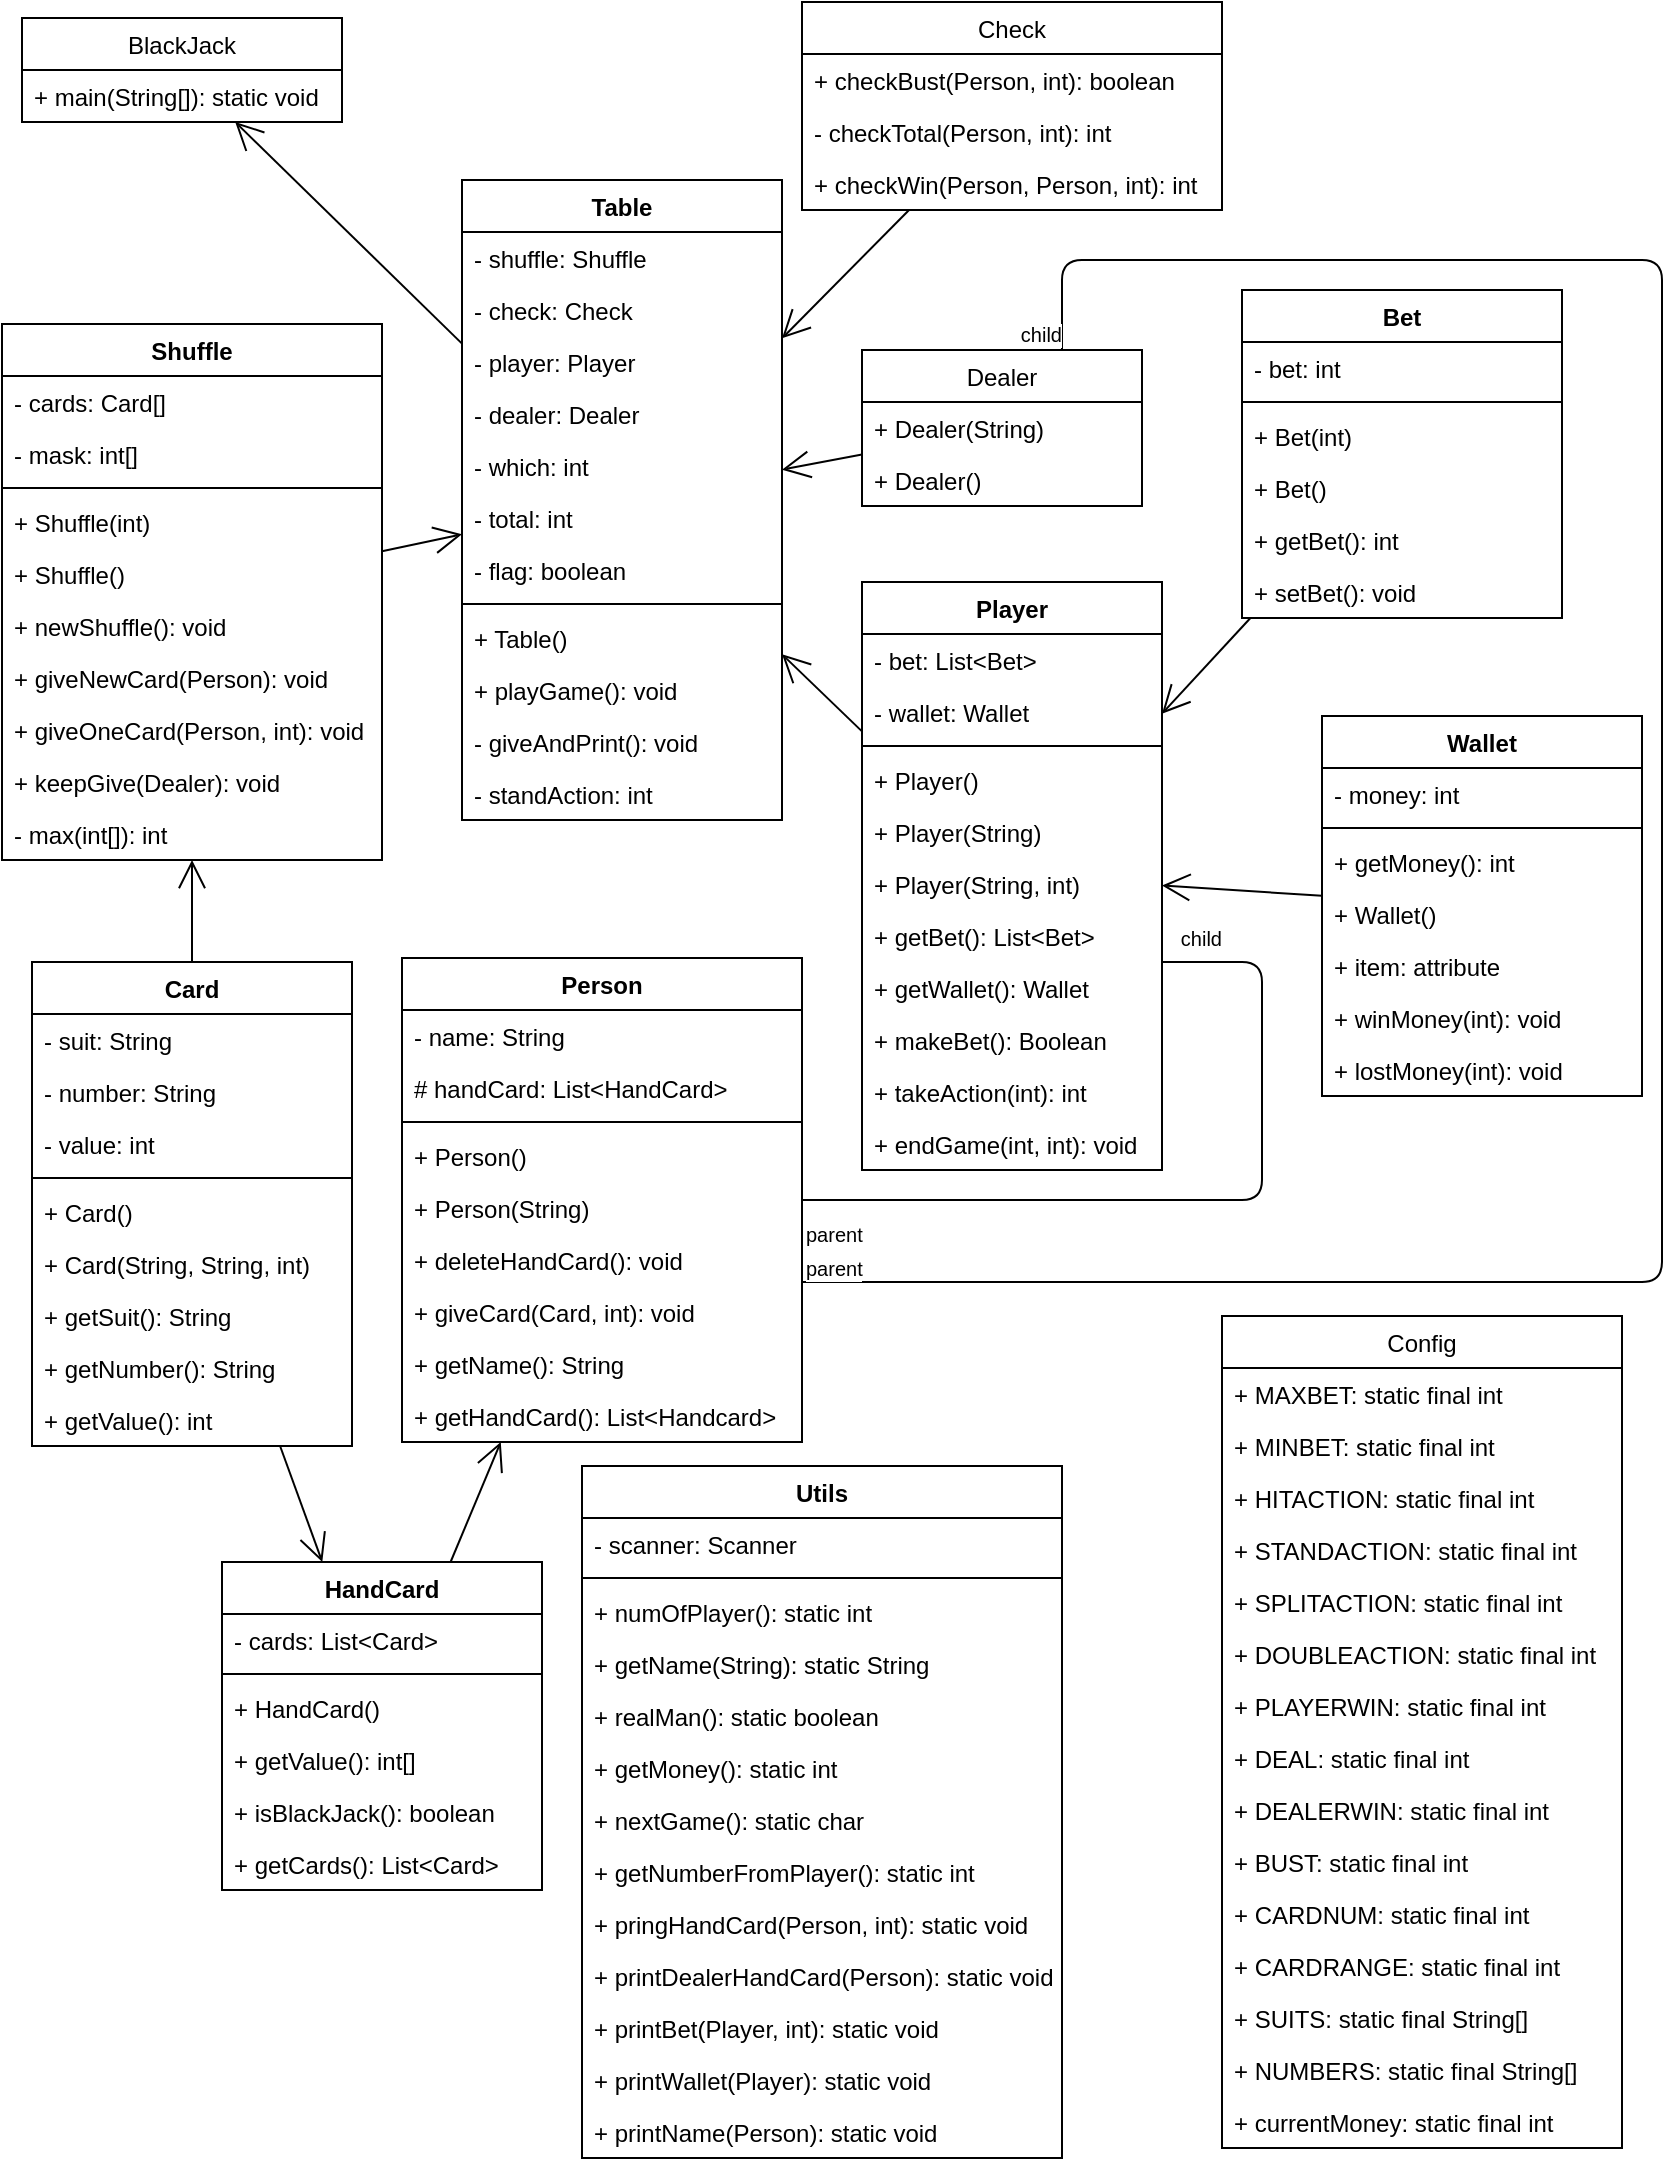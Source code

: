 <mxfile version="11.3.0" type="device" pages="1"><diagram id="FeQBDArSeu1syZr_jMQz" name="Page-1"><mxGraphModel dx="696" dy="905" grid="1" gridSize="10" guides="1" tooltips="1" connect="1" arrows="1" fold="1" page="1" pageScale="1" pageWidth="850" pageHeight="1100" math="0" shadow="0"><root><mxCell id="0"/><mxCell id="1" parent="0"/><mxCell id="wy3aWfXakjkhFSqcGs34-1" value="BlackJack" style="swimlane;fontStyle=0;childLayout=stackLayout;horizontal=1;startSize=26;fillColor=none;horizontalStack=0;resizeParent=1;resizeParentMax=0;resizeLast=0;collapsible=1;marginBottom=0;" vertex="1" parent="1"><mxGeometry x="20" y="18" width="160" height="52" as="geometry"/></mxCell><mxCell id="wy3aWfXakjkhFSqcGs34-4" value="+ main(String[]): static void" style="text;strokeColor=none;fillColor=none;align=left;verticalAlign=top;spacingLeft=4;spacingRight=4;overflow=hidden;rotatable=0;points=[[0,0.5],[1,0.5]];portConstraint=eastwest;" vertex="1" parent="wy3aWfXakjkhFSqcGs34-1"><mxGeometry y="26" width="160" height="26" as="geometry"/></mxCell><mxCell id="wy3aWfXakjkhFSqcGs34-5" value="Table" style="swimlane;fontStyle=1;align=center;verticalAlign=top;childLayout=stackLayout;horizontal=1;startSize=26;horizontalStack=0;resizeParent=1;resizeParentMax=0;resizeLast=0;collapsible=1;marginBottom=0;" vertex="1" parent="1"><mxGeometry x="240" y="99" width="160" height="320" as="geometry"/></mxCell><mxCell id="wy3aWfXakjkhFSqcGs34-6" value="- shuffle: Shuffle" style="text;strokeColor=none;fillColor=none;align=left;verticalAlign=top;spacingLeft=4;spacingRight=4;overflow=hidden;rotatable=0;points=[[0,0.5],[1,0.5]];portConstraint=eastwest;" vertex="1" parent="wy3aWfXakjkhFSqcGs34-5"><mxGeometry y="26" width="160" height="26" as="geometry"/></mxCell><mxCell id="wy3aWfXakjkhFSqcGs34-11" value="- check: Check" style="text;strokeColor=none;fillColor=none;align=left;verticalAlign=top;spacingLeft=4;spacingRight=4;overflow=hidden;rotatable=0;points=[[0,0.5],[1,0.5]];portConstraint=eastwest;" vertex="1" parent="wy3aWfXakjkhFSqcGs34-5"><mxGeometry y="52" width="160" height="26" as="geometry"/></mxCell><mxCell id="wy3aWfXakjkhFSqcGs34-13" value="- player: Player" style="text;strokeColor=none;fillColor=none;align=left;verticalAlign=top;spacingLeft=4;spacingRight=4;overflow=hidden;rotatable=0;points=[[0,0.5],[1,0.5]];portConstraint=eastwest;" vertex="1" parent="wy3aWfXakjkhFSqcGs34-5"><mxGeometry y="78" width="160" height="26" as="geometry"/></mxCell><mxCell id="wy3aWfXakjkhFSqcGs34-15" value="- dealer: Dealer" style="text;strokeColor=none;fillColor=none;align=left;verticalAlign=top;spacingLeft=4;spacingRight=4;overflow=hidden;rotatable=0;points=[[0,0.5],[1,0.5]];portConstraint=eastwest;" vertex="1" parent="wy3aWfXakjkhFSqcGs34-5"><mxGeometry y="104" width="160" height="26" as="geometry"/></mxCell><mxCell id="wy3aWfXakjkhFSqcGs34-14" value="- which: int" style="text;strokeColor=none;fillColor=none;align=left;verticalAlign=top;spacingLeft=4;spacingRight=4;overflow=hidden;rotatable=0;points=[[0,0.5],[1,0.5]];portConstraint=eastwest;" vertex="1" parent="wy3aWfXakjkhFSqcGs34-5"><mxGeometry y="130" width="160" height="26" as="geometry"/></mxCell><mxCell id="wy3aWfXakjkhFSqcGs34-12" value="- total: int" style="text;strokeColor=none;fillColor=none;align=left;verticalAlign=top;spacingLeft=4;spacingRight=4;overflow=hidden;rotatable=0;points=[[0,0.5],[1,0.5]];portConstraint=eastwest;" vertex="1" parent="wy3aWfXakjkhFSqcGs34-5"><mxGeometry y="156" width="160" height="26" as="geometry"/></mxCell><mxCell id="wy3aWfXakjkhFSqcGs34-10" value="- flag: boolean" style="text;strokeColor=none;fillColor=none;align=left;verticalAlign=top;spacingLeft=4;spacingRight=4;overflow=hidden;rotatable=0;points=[[0,0.5],[1,0.5]];portConstraint=eastwest;" vertex="1" parent="wy3aWfXakjkhFSqcGs34-5"><mxGeometry y="182" width="160" height="26" as="geometry"/></mxCell><mxCell id="wy3aWfXakjkhFSqcGs34-7" value="" style="line;strokeWidth=1;fillColor=none;align=left;verticalAlign=middle;spacingTop=-1;spacingLeft=3;spacingRight=3;rotatable=0;labelPosition=right;points=[];portConstraint=eastwest;" vertex="1" parent="wy3aWfXakjkhFSqcGs34-5"><mxGeometry y="208" width="160" height="8" as="geometry"/></mxCell><mxCell id="wy3aWfXakjkhFSqcGs34-8" value="+ Table()" style="text;strokeColor=none;fillColor=none;align=left;verticalAlign=top;spacingLeft=4;spacingRight=4;overflow=hidden;rotatable=0;points=[[0,0.5],[1,0.5]];portConstraint=eastwest;" vertex="1" parent="wy3aWfXakjkhFSqcGs34-5"><mxGeometry y="216" width="160" height="26" as="geometry"/></mxCell><mxCell id="wy3aWfXakjkhFSqcGs34-17" value="+ playGame(): void" style="text;strokeColor=none;fillColor=none;align=left;verticalAlign=top;spacingLeft=4;spacingRight=4;overflow=hidden;rotatable=0;points=[[0,0.5],[1,0.5]];portConstraint=eastwest;" vertex="1" parent="wy3aWfXakjkhFSqcGs34-5"><mxGeometry y="242" width="160" height="26" as="geometry"/></mxCell><mxCell id="wy3aWfXakjkhFSqcGs34-18" value="- giveAndPrint(): void" style="text;strokeColor=none;fillColor=none;align=left;verticalAlign=top;spacingLeft=4;spacingRight=4;overflow=hidden;rotatable=0;points=[[0,0.5],[1,0.5]];portConstraint=eastwest;" vertex="1" parent="wy3aWfXakjkhFSqcGs34-5"><mxGeometry y="268" width="160" height="26" as="geometry"/></mxCell><mxCell id="wy3aWfXakjkhFSqcGs34-16" value="- standAction: int" style="text;strokeColor=none;fillColor=none;align=left;verticalAlign=top;spacingLeft=4;spacingRight=4;overflow=hidden;rotatable=0;points=[[0,0.5],[1,0.5]];portConstraint=eastwest;" vertex="1" parent="wy3aWfXakjkhFSqcGs34-5"><mxGeometry y="294" width="160" height="26" as="geometry"/></mxCell><mxCell id="wy3aWfXakjkhFSqcGs34-24" value="" style="endArrow=open;endFill=1;endSize=12;html=1;" edge="1" parent="1" source="wy3aWfXakjkhFSqcGs34-5" target="wy3aWfXakjkhFSqcGs34-1"><mxGeometry width="160" relative="1" as="geometry"><mxPoint x="80" y="300" as="sourcePoint"/><mxPoint x="240" y="300" as="targetPoint"/></mxGeometry></mxCell><mxCell id="wy3aWfXakjkhFSqcGs34-25" value="" style="endArrow=open;endFill=1;endSize=12;html=1;" edge="1" parent="1" source="wy3aWfXakjkhFSqcGs34-26" target="wy3aWfXakjkhFSqcGs34-5"><mxGeometry width="160" relative="1" as="geometry"><mxPoint x="160" y="212.391" as="sourcePoint"/><mxPoint x="180" y="440" as="targetPoint"/></mxGeometry></mxCell><mxCell id="wy3aWfXakjkhFSqcGs34-26" value="Shuffle" style="swimlane;fontStyle=1;align=center;verticalAlign=top;childLayout=stackLayout;horizontal=1;startSize=26;horizontalStack=0;resizeParent=1;resizeParentMax=0;resizeLast=0;collapsible=1;marginBottom=0;" vertex="1" parent="1"><mxGeometry x="10" y="171" width="190" height="268" as="geometry"/></mxCell><mxCell id="wy3aWfXakjkhFSqcGs34-27" value="- cards: Card[]" style="text;strokeColor=none;fillColor=none;align=left;verticalAlign=top;spacingLeft=4;spacingRight=4;overflow=hidden;rotatable=0;points=[[0,0.5],[1,0.5]];portConstraint=eastwest;" vertex="1" parent="wy3aWfXakjkhFSqcGs34-26"><mxGeometry y="26" width="190" height="26" as="geometry"/></mxCell><mxCell id="wy3aWfXakjkhFSqcGs34-31" value="- mask: int[]" style="text;strokeColor=none;fillColor=none;align=left;verticalAlign=top;spacingLeft=4;spacingRight=4;overflow=hidden;rotatable=0;points=[[0,0.5],[1,0.5]];portConstraint=eastwest;" vertex="1" parent="wy3aWfXakjkhFSqcGs34-26"><mxGeometry y="52" width="190" height="26" as="geometry"/></mxCell><mxCell id="wy3aWfXakjkhFSqcGs34-28" value="" style="line;strokeWidth=1;fillColor=none;align=left;verticalAlign=middle;spacingTop=-1;spacingLeft=3;spacingRight=3;rotatable=0;labelPosition=right;points=[];portConstraint=eastwest;" vertex="1" parent="wy3aWfXakjkhFSqcGs34-26"><mxGeometry y="78" width="190" height="8" as="geometry"/></mxCell><mxCell id="wy3aWfXakjkhFSqcGs34-29" value="+ Shuffle(int)" style="text;strokeColor=none;fillColor=none;align=left;verticalAlign=top;spacingLeft=4;spacingRight=4;overflow=hidden;rotatable=0;points=[[0,0.5],[1,0.5]];portConstraint=eastwest;" vertex="1" parent="wy3aWfXakjkhFSqcGs34-26"><mxGeometry y="86" width="190" height="26" as="geometry"/></mxCell><mxCell id="wy3aWfXakjkhFSqcGs34-32" value="+ Shuffle()" style="text;strokeColor=none;fillColor=none;align=left;verticalAlign=top;spacingLeft=4;spacingRight=4;overflow=hidden;rotatable=0;points=[[0,0.5],[1,0.5]];portConstraint=eastwest;" vertex="1" parent="wy3aWfXakjkhFSqcGs34-26"><mxGeometry y="112" width="190" height="26" as="geometry"/></mxCell><mxCell id="wy3aWfXakjkhFSqcGs34-33" value="+ newShuffle(): void" style="text;strokeColor=none;fillColor=none;align=left;verticalAlign=top;spacingLeft=4;spacingRight=4;overflow=hidden;rotatable=0;points=[[0,0.5],[1,0.5]];portConstraint=eastwest;" vertex="1" parent="wy3aWfXakjkhFSqcGs34-26"><mxGeometry y="138" width="190" height="26" as="geometry"/></mxCell><mxCell id="wy3aWfXakjkhFSqcGs34-34" value="+ giveNewCard(Person): void" style="text;strokeColor=none;fillColor=none;align=left;verticalAlign=top;spacingLeft=4;spacingRight=4;overflow=hidden;rotatable=0;points=[[0,0.5],[1,0.5]];portConstraint=eastwest;" vertex="1" parent="wy3aWfXakjkhFSqcGs34-26"><mxGeometry y="164" width="190" height="26" as="geometry"/></mxCell><mxCell id="wy3aWfXakjkhFSqcGs34-35" value="+ giveOneCard(Person, int): void" style="text;strokeColor=none;fillColor=none;align=left;verticalAlign=top;spacingLeft=4;spacingRight=4;overflow=hidden;rotatable=0;points=[[0,0.5],[1,0.5]];portConstraint=eastwest;" vertex="1" parent="wy3aWfXakjkhFSqcGs34-26"><mxGeometry y="190" width="190" height="26" as="geometry"/></mxCell><mxCell id="wy3aWfXakjkhFSqcGs34-36" value="+ keepGive(Dealer): void" style="text;strokeColor=none;fillColor=none;align=left;verticalAlign=top;spacingLeft=4;spacingRight=4;overflow=hidden;rotatable=0;points=[[0,0.5],[1,0.5]];portConstraint=eastwest;" vertex="1" parent="wy3aWfXakjkhFSqcGs34-26"><mxGeometry y="216" width="190" height="26" as="geometry"/></mxCell><mxCell id="wy3aWfXakjkhFSqcGs34-37" value="- max(int[]): int" style="text;strokeColor=none;fillColor=none;align=left;verticalAlign=top;spacingLeft=4;spacingRight=4;overflow=hidden;rotatable=0;points=[[0,0.5],[1,0.5]];portConstraint=eastwest;" vertex="1" parent="wy3aWfXakjkhFSqcGs34-26"><mxGeometry y="242" width="190" height="26" as="geometry"/></mxCell><mxCell id="wy3aWfXakjkhFSqcGs34-38" value="Card" style="swimlane;fontStyle=1;align=center;verticalAlign=top;childLayout=stackLayout;horizontal=1;startSize=26;horizontalStack=0;resizeParent=1;resizeParentMax=0;resizeLast=0;collapsible=1;marginBottom=0;" vertex="1" parent="1"><mxGeometry x="25" y="490" width="160" height="242" as="geometry"/></mxCell><mxCell id="wy3aWfXakjkhFSqcGs34-39" value="- suit: String" style="text;strokeColor=none;fillColor=none;align=left;verticalAlign=top;spacingLeft=4;spacingRight=4;overflow=hidden;rotatable=0;points=[[0,0.5],[1,0.5]];portConstraint=eastwest;" vertex="1" parent="wy3aWfXakjkhFSqcGs34-38"><mxGeometry y="26" width="160" height="26" as="geometry"/></mxCell><mxCell id="wy3aWfXakjkhFSqcGs34-44" value="- number: String" style="text;strokeColor=none;fillColor=none;align=left;verticalAlign=top;spacingLeft=4;spacingRight=4;overflow=hidden;rotatable=0;points=[[0,0.5],[1,0.5]];portConstraint=eastwest;" vertex="1" parent="wy3aWfXakjkhFSqcGs34-38"><mxGeometry y="52" width="160" height="26" as="geometry"/></mxCell><mxCell id="wy3aWfXakjkhFSqcGs34-43" value="- value: int" style="text;strokeColor=none;fillColor=none;align=left;verticalAlign=top;spacingLeft=4;spacingRight=4;overflow=hidden;rotatable=0;points=[[0,0.5],[1,0.5]];portConstraint=eastwest;" vertex="1" parent="wy3aWfXakjkhFSqcGs34-38"><mxGeometry y="78" width="160" height="26" as="geometry"/></mxCell><mxCell id="wy3aWfXakjkhFSqcGs34-40" value="" style="line;strokeWidth=1;fillColor=none;align=left;verticalAlign=middle;spacingTop=-1;spacingLeft=3;spacingRight=3;rotatable=0;labelPosition=right;points=[];portConstraint=eastwest;" vertex="1" parent="wy3aWfXakjkhFSqcGs34-38"><mxGeometry y="104" width="160" height="8" as="geometry"/></mxCell><mxCell id="wy3aWfXakjkhFSqcGs34-41" value="+ Card()" style="text;strokeColor=none;fillColor=none;align=left;verticalAlign=top;spacingLeft=4;spacingRight=4;overflow=hidden;rotatable=0;points=[[0,0.5],[1,0.5]];portConstraint=eastwest;" vertex="1" parent="wy3aWfXakjkhFSqcGs34-38"><mxGeometry y="112" width="160" height="26" as="geometry"/></mxCell><mxCell id="wy3aWfXakjkhFSqcGs34-47" value="+ Card(String, String, int)" style="text;strokeColor=none;fillColor=none;align=left;verticalAlign=top;spacingLeft=4;spacingRight=4;overflow=hidden;rotatable=0;points=[[0,0.5],[1,0.5]];portConstraint=eastwest;" vertex="1" parent="wy3aWfXakjkhFSqcGs34-38"><mxGeometry y="138" width="160" height="26" as="geometry"/></mxCell><mxCell id="wy3aWfXakjkhFSqcGs34-48" value="+ getSuit(): String" style="text;strokeColor=none;fillColor=none;align=left;verticalAlign=top;spacingLeft=4;spacingRight=4;overflow=hidden;rotatable=0;points=[[0,0.5],[1,0.5]];portConstraint=eastwest;" vertex="1" parent="wy3aWfXakjkhFSqcGs34-38"><mxGeometry y="164" width="160" height="26" as="geometry"/></mxCell><mxCell id="wy3aWfXakjkhFSqcGs34-46" value="+ getNumber(): String" style="text;strokeColor=none;fillColor=none;align=left;verticalAlign=top;spacingLeft=4;spacingRight=4;overflow=hidden;rotatable=0;points=[[0,0.5],[1,0.5]];portConstraint=eastwest;" vertex="1" parent="wy3aWfXakjkhFSqcGs34-38"><mxGeometry y="190" width="160" height="26" as="geometry"/></mxCell><mxCell id="wy3aWfXakjkhFSqcGs34-45" value="+ getValue(): int" style="text;strokeColor=none;fillColor=none;align=left;verticalAlign=top;spacingLeft=4;spacingRight=4;overflow=hidden;rotatable=0;points=[[0,0.5],[1,0.5]];portConstraint=eastwest;" vertex="1" parent="wy3aWfXakjkhFSqcGs34-38"><mxGeometry y="216" width="160" height="26" as="geometry"/></mxCell><mxCell id="wy3aWfXakjkhFSqcGs34-42" value="" style="endArrow=open;endFill=1;endSize=12;html=1;" edge="1" parent="1" source="wy3aWfXakjkhFSqcGs34-38" target="wy3aWfXakjkhFSqcGs34-26"><mxGeometry width="160" relative="1" as="geometry"><mxPoint x="10" y="600" as="sourcePoint"/><mxPoint x="170" y="600" as="targetPoint"/></mxGeometry></mxCell><mxCell id="wy3aWfXakjkhFSqcGs34-53" value="" style="endArrow=open;endFill=1;endSize=12;html=1;" edge="1" parent="1" source="wy3aWfXakjkhFSqcGs34-54" target="wy3aWfXakjkhFSqcGs34-5"><mxGeometry width="160" relative="1" as="geometry"><mxPoint x="530.526" y="99" as="sourcePoint"/><mxPoint x="330" y="760" as="targetPoint"/></mxGeometry></mxCell><mxCell id="wy3aWfXakjkhFSqcGs34-54" value="Check" style="swimlane;fontStyle=0;childLayout=stackLayout;horizontal=1;startSize=26;fillColor=none;horizontalStack=0;resizeParent=1;resizeParentMax=0;resizeLast=0;collapsible=1;marginBottom=0;" vertex="1" parent="1"><mxGeometry x="410" y="10" width="210" height="104" as="geometry"/></mxCell><mxCell id="wy3aWfXakjkhFSqcGs34-55" value="+ checkBust(Person, int): boolean" style="text;strokeColor=none;fillColor=none;align=left;verticalAlign=top;spacingLeft=4;spacingRight=4;overflow=hidden;rotatable=0;points=[[0,0.5],[1,0.5]];portConstraint=eastwest;" vertex="1" parent="wy3aWfXakjkhFSqcGs34-54"><mxGeometry y="26" width="210" height="26" as="geometry"/></mxCell><mxCell id="wy3aWfXakjkhFSqcGs34-56" value="- checkTotal(Person, int): int" style="text;strokeColor=none;fillColor=none;align=left;verticalAlign=top;spacingLeft=4;spacingRight=4;overflow=hidden;rotatable=0;points=[[0,0.5],[1,0.5]];portConstraint=eastwest;" vertex="1" parent="wy3aWfXakjkhFSqcGs34-54"><mxGeometry y="52" width="210" height="26" as="geometry"/></mxCell><mxCell id="wy3aWfXakjkhFSqcGs34-57" value="+ checkWin(Person, Person, int): int" style="text;strokeColor=none;fillColor=none;align=left;verticalAlign=top;spacingLeft=4;spacingRight=4;overflow=hidden;rotatable=0;points=[[0,0.5],[1,0.5]];portConstraint=eastwest;" vertex="1" parent="wy3aWfXakjkhFSqcGs34-54"><mxGeometry y="78" width="210" height="26" as="geometry"/></mxCell><mxCell id="wy3aWfXakjkhFSqcGs34-58" value="Person" style="swimlane;fontStyle=1;align=center;verticalAlign=top;childLayout=stackLayout;horizontal=1;startSize=26;horizontalStack=0;resizeParent=1;resizeParentMax=0;resizeLast=0;collapsible=1;marginBottom=0;" vertex="1" parent="1"><mxGeometry x="210" y="488" width="200" height="242" as="geometry"/></mxCell><mxCell id="wy3aWfXakjkhFSqcGs34-62" value="- name: String" style="text;strokeColor=none;fillColor=none;align=left;verticalAlign=top;spacingLeft=4;spacingRight=4;overflow=hidden;rotatable=0;points=[[0,0.5],[1,0.5]];portConstraint=eastwest;" vertex="1" parent="wy3aWfXakjkhFSqcGs34-58"><mxGeometry y="26" width="200" height="26" as="geometry"/></mxCell><mxCell id="wy3aWfXakjkhFSqcGs34-59" value="# handCard: List&lt;HandCard&gt;" style="text;strokeColor=none;fillColor=none;align=left;verticalAlign=top;spacingLeft=4;spacingRight=4;overflow=hidden;rotatable=0;points=[[0,0.5],[1,0.5]];portConstraint=eastwest;" vertex="1" parent="wy3aWfXakjkhFSqcGs34-58"><mxGeometry y="52" width="200" height="26" as="geometry"/></mxCell><mxCell id="wy3aWfXakjkhFSqcGs34-60" value="" style="line;strokeWidth=1;fillColor=none;align=left;verticalAlign=middle;spacingTop=-1;spacingLeft=3;spacingRight=3;rotatable=0;labelPosition=right;points=[];portConstraint=eastwest;" vertex="1" parent="wy3aWfXakjkhFSqcGs34-58"><mxGeometry y="78" width="200" height="8" as="geometry"/></mxCell><mxCell id="wy3aWfXakjkhFSqcGs34-61" value="+ Person()" style="text;strokeColor=none;fillColor=none;align=left;verticalAlign=top;spacingLeft=4;spacingRight=4;overflow=hidden;rotatable=0;points=[[0,0.5],[1,0.5]];portConstraint=eastwest;" vertex="1" parent="wy3aWfXakjkhFSqcGs34-58"><mxGeometry y="86" width="200" height="26" as="geometry"/></mxCell><mxCell id="wy3aWfXakjkhFSqcGs34-63" value="+ Person(String)" style="text;strokeColor=none;fillColor=none;align=left;verticalAlign=top;spacingLeft=4;spacingRight=4;overflow=hidden;rotatable=0;points=[[0,0.5],[1,0.5]];portConstraint=eastwest;" vertex="1" parent="wy3aWfXakjkhFSqcGs34-58"><mxGeometry y="112" width="200" height="26" as="geometry"/></mxCell><mxCell id="wy3aWfXakjkhFSqcGs34-64" value="+ deleteHandCard(): void" style="text;strokeColor=none;fillColor=none;align=left;verticalAlign=top;spacingLeft=4;spacingRight=4;overflow=hidden;rotatable=0;points=[[0,0.5],[1,0.5]];portConstraint=eastwest;" vertex="1" parent="wy3aWfXakjkhFSqcGs34-58"><mxGeometry y="138" width="200" height="26" as="geometry"/></mxCell><mxCell id="wy3aWfXakjkhFSqcGs34-65" value="+ giveCard(Card, int): void" style="text;strokeColor=none;fillColor=none;align=left;verticalAlign=top;spacingLeft=4;spacingRight=4;overflow=hidden;rotatable=0;points=[[0,0.5],[1,0.5]];portConstraint=eastwest;" vertex="1" parent="wy3aWfXakjkhFSqcGs34-58"><mxGeometry y="164" width="200" height="26" as="geometry"/></mxCell><mxCell id="wy3aWfXakjkhFSqcGs34-66" value="+ getName(): String" style="text;strokeColor=none;fillColor=none;align=left;verticalAlign=top;spacingLeft=4;spacingRight=4;overflow=hidden;rotatable=0;points=[[0,0.5],[1,0.5]];portConstraint=eastwest;" vertex="1" parent="wy3aWfXakjkhFSqcGs34-58"><mxGeometry y="190" width="200" height="26" as="geometry"/></mxCell><mxCell id="wy3aWfXakjkhFSqcGs34-67" value="+ getHandCard(): List&lt;Handcard&gt;" style="text;strokeColor=none;fillColor=none;align=left;verticalAlign=top;spacingLeft=4;spacingRight=4;overflow=hidden;rotatable=0;points=[[0,0.5],[1,0.5]];portConstraint=eastwest;" vertex="1" parent="wy3aWfXakjkhFSqcGs34-58"><mxGeometry y="216" width="200" height="26" as="geometry"/></mxCell><mxCell id="wy3aWfXakjkhFSqcGs34-72" value="" style="endArrow=none;html=1;edgeStyle=orthogonalEdgeStyle;" edge="1" parent="1" source="wy3aWfXakjkhFSqcGs34-58" target="wy3aWfXakjkhFSqcGs34-75"><mxGeometry relative="1" as="geometry"><mxPoint x="250" y="760" as="sourcePoint"/><mxPoint x="540" y="288" as="targetPoint"/><Array as="points"><mxPoint x="840" y="650"/><mxPoint x="840" y="139"/><mxPoint x="540" y="139"/></Array></mxGeometry></mxCell><mxCell id="wy3aWfXakjkhFSqcGs34-73" value="parent" style="resizable=0;html=1;align=left;verticalAlign=bottom;labelBackgroundColor=#ffffff;fontSize=10;" connectable="0" vertex="1" parent="wy3aWfXakjkhFSqcGs34-72"><mxGeometry x="-1" relative="1" as="geometry"><mxPoint y="1" as="offset"/></mxGeometry></mxCell><mxCell id="wy3aWfXakjkhFSqcGs34-74" value="child" style="resizable=0;html=1;align=right;verticalAlign=bottom;labelBackgroundColor=#ffffff;fontSize=10;" connectable="0" vertex="1" parent="wy3aWfXakjkhFSqcGs34-72"><mxGeometry x="1" relative="1" as="geometry"/></mxCell><mxCell id="wy3aWfXakjkhFSqcGs34-75" value="Dealer" style="swimlane;fontStyle=0;childLayout=stackLayout;horizontal=1;startSize=26;fillColor=none;horizontalStack=0;resizeParent=1;resizeParentMax=0;resizeLast=0;collapsible=1;marginBottom=0;" vertex="1" parent="1"><mxGeometry x="440" y="184" width="140" height="78" as="geometry"/></mxCell><mxCell id="wy3aWfXakjkhFSqcGs34-76" value="+ Dealer(String)" style="text;strokeColor=none;fillColor=none;align=left;verticalAlign=top;spacingLeft=4;spacingRight=4;overflow=hidden;rotatable=0;points=[[0,0.5],[1,0.5]];portConstraint=eastwest;" vertex="1" parent="wy3aWfXakjkhFSqcGs34-75"><mxGeometry y="26" width="140" height="26" as="geometry"/></mxCell><mxCell id="wy3aWfXakjkhFSqcGs34-77" value="+ Dealer()" style="text;strokeColor=none;fillColor=none;align=left;verticalAlign=top;spacingLeft=4;spacingRight=4;overflow=hidden;rotatable=0;points=[[0,0.5],[1,0.5]];portConstraint=eastwest;" vertex="1" parent="wy3aWfXakjkhFSqcGs34-75"><mxGeometry y="52" width="140" height="26" as="geometry"/></mxCell><mxCell id="wy3aWfXakjkhFSqcGs34-79" value="" style="endArrow=open;endFill=1;endSize=12;html=1;" edge="1" parent="1" source="wy3aWfXakjkhFSqcGs34-75" target="wy3aWfXakjkhFSqcGs34-5"><mxGeometry width="160" relative="1" as="geometry"><mxPoint x="250" y="760" as="sourcePoint"/><mxPoint x="410" y="760" as="targetPoint"/></mxGeometry></mxCell><mxCell id="wy3aWfXakjkhFSqcGs34-80" value="Player" style="swimlane;fontStyle=1;align=center;verticalAlign=top;childLayout=stackLayout;horizontal=1;startSize=26;horizontalStack=0;resizeParent=1;resizeParentMax=0;resizeLast=0;collapsible=1;marginBottom=0;" vertex="1" parent="1"><mxGeometry x="440" y="300" width="150" height="294" as="geometry"/></mxCell><mxCell id="wy3aWfXakjkhFSqcGs34-81" value="- bet: List&lt;Bet&gt;" style="text;strokeColor=none;fillColor=none;align=left;verticalAlign=top;spacingLeft=4;spacingRight=4;overflow=hidden;rotatable=0;points=[[0,0.5],[1,0.5]];portConstraint=eastwest;" vertex="1" parent="wy3aWfXakjkhFSqcGs34-80"><mxGeometry y="26" width="150" height="26" as="geometry"/></mxCell><mxCell id="wy3aWfXakjkhFSqcGs34-87" value="- wallet: Wallet" style="text;strokeColor=none;fillColor=none;align=left;verticalAlign=top;spacingLeft=4;spacingRight=4;overflow=hidden;rotatable=0;points=[[0,0.5],[1,0.5]];portConstraint=eastwest;" vertex="1" parent="wy3aWfXakjkhFSqcGs34-80"><mxGeometry y="52" width="150" height="26" as="geometry"/></mxCell><mxCell id="wy3aWfXakjkhFSqcGs34-82" value="" style="line;strokeWidth=1;fillColor=none;align=left;verticalAlign=middle;spacingTop=-1;spacingLeft=3;spacingRight=3;rotatable=0;labelPosition=right;points=[];portConstraint=eastwest;" vertex="1" parent="wy3aWfXakjkhFSqcGs34-80"><mxGeometry y="78" width="150" height="8" as="geometry"/></mxCell><mxCell id="wy3aWfXakjkhFSqcGs34-83" value="+ Player()" style="text;strokeColor=none;fillColor=none;align=left;verticalAlign=top;spacingLeft=4;spacingRight=4;overflow=hidden;rotatable=0;points=[[0,0.5],[1,0.5]];portConstraint=eastwest;" vertex="1" parent="wy3aWfXakjkhFSqcGs34-80"><mxGeometry y="86" width="150" height="26" as="geometry"/></mxCell><mxCell id="wy3aWfXakjkhFSqcGs34-89" value="+ Player(String)" style="text;strokeColor=none;fillColor=none;align=left;verticalAlign=top;spacingLeft=4;spacingRight=4;overflow=hidden;rotatable=0;points=[[0,0.5],[1,0.5]];portConstraint=eastwest;" vertex="1" parent="wy3aWfXakjkhFSqcGs34-80"><mxGeometry y="112" width="150" height="26" as="geometry"/></mxCell><mxCell id="wy3aWfXakjkhFSqcGs34-88" value="+ Player(String, int)" style="text;strokeColor=none;fillColor=none;align=left;verticalAlign=top;spacingLeft=4;spacingRight=4;overflow=hidden;rotatable=0;points=[[0,0.5],[1,0.5]];portConstraint=eastwest;" vertex="1" parent="wy3aWfXakjkhFSqcGs34-80"><mxGeometry y="138" width="150" height="26" as="geometry"/></mxCell><mxCell id="wy3aWfXakjkhFSqcGs34-90" value="+ getBet(): List&lt;Bet&gt;" style="text;strokeColor=none;fillColor=none;align=left;verticalAlign=top;spacingLeft=4;spacingRight=4;overflow=hidden;rotatable=0;points=[[0,0.5],[1,0.5]];portConstraint=eastwest;" vertex="1" parent="wy3aWfXakjkhFSqcGs34-80"><mxGeometry y="164" width="150" height="26" as="geometry"/></mxCell><mxCell id="wy3aWfXakjkhFSqcGs34-91" value="+ getWallet(): Wallet" style="text;strokeColor=none;fillColor=none;align=left;verticalAlign=top;spacingLeft=4;spacingRight=4;overflow=hidden;rotatable=0;points=[[0,0.5],[1,0.5]];portConstraint=eastwest;" vertex="1" parent="wy3aWfXakjkhFSqcGs34-80"><mxGeometry y="190" width="150" height="26" as="geometry"/></mxCell><mxCell id="wy3aWfXakjkhFSqcGs34-93" value="+ makeBet(): Boolean" style="text;strokeColor=none;fillColor=none;align=left;verticalAlign=top;spacingLeft=4;spacingRight=4;overflow=hidden;rotatable=0;points=[[0,0.5],[1,0.5]];portConstraint=eastwest;" vertex="1" parent="wy3aWfXakjkhFSqcGs34-80"><mxGeometry y="216" width="150" height="26" as="geometry"/></mxCell><mxCell id="wy3aWfXakjkhFSqcGs34-92" value="+ takeAction(int): int" style="text;strokeColor=none;fillColor=none;align=left;verticalAlign=top;spacingLeft=4;spacingRight=4;overflow=hidden;rotatable=0;points=[[0,0.5],[1,0.5]];portConstraint=eastwest;" vertex="1" parent="wy3aWfXakjkhFSqcGs34-80"><mxGeometry y="242" width="150" height="26" as="geometry"/></mxCell><mxCell id="wy3aWfXakjkhFSqcGs34-94" value="+ endGame(int, int): void" style="text;strokeColor=none;fillColor=none;align=left;verticalAlign=top;spacingLeft=4;spacingRight=4;overflow=hidden;rotatable=0;points=[[0,0.5],[1,0.5]];portConstraint=eastwest;" vertex="1" parent="wy3aWfXakjkhFSqcGs34-80"><mxGeometry y="268" width="150" height="26" as="geometry"/></mxCell><mxCell id="wy3aWfXakjkhFSqcGs34-84" value="" style="endArrow=none;html=1;edgeStyle=orthogonalEdgeStyle;" edge="1" parent="1" source="wy3aWfXakjkhFSqcGs34-58" target="wy3aWfXakjkhFSqcGs34-80"><mxGeometry relative="1" as="geometry"><mxPoint x="250" y="760" as="sourcePoint"/><mxPoint x="410" y="760" as="targetPoint"/><Array as="points"><mxPoint x="640" y="609"/><mxPoint x="640" y="490"/></Array></mxGeometry></mxCell><mxCell id="wy3aWfXakjkhFSqcGs34-85" value="parent" style="resizable=0;html=1;align=left;verticalAlign=bottom;labelBackgroundColor=#ffffff;fontSize=10;" connectable="0" vertex="1" parent="wy3aWfXakjkhFSqcGs34-84"><mxGeometry x="-1" relative="1" as="geometry"><mxPoint y="25" as="offset"/></mxGeometry></mxCell><mxCell id="wy3aWfXakjkhFSqcGs34-86" value="child" style="resizable=0;html=1;align=right;verticalAlign=bottom;labelBackgroundColor=#ffffff;fontSize=10;" connectable="0" vertex="1" parent="wy3aWfXakjkhFSqcGs34-84"><mxGeometry x="1" relative="1" as="geometry"><mxPoint x="30" y="-4" as="offset"/></mxGeometry></mxCell><mxCell id="wy3aWfXakjkhFSqcGs34-95" value="" style="endArrow=open;endFill=1;endSize=12;html=1;" edge="1" parent="1" source="wy3aWfXakjkhFSqcGs34-80" target="wy3aWfXakjkhFSqcGs34-5"><mxGeometry width="160" relative="1" as="geometry"><mxPoint x="250" y="760" as="sourcePoint"/><mxPoint x="410" y="760" as="targetPoint"/></mxGeometry></mxCell><mxCell id="wy3aWfXakjkhFSqcGs34-96" value="HandCard" style="swimlane;fontStyle=1;align=center;verticalAlign=top;childLayout=stackLayout;horizontal=1;startSize=26;horizontalStack=0;resizeParent=1;resizeParentMax=0;resizeLast=0;collapsible=1;marginBottom=0;" vertex="1" parent="1"><mxGeometry x="120" y="790" width="160" height="164" as="geometry"/></mxCell><mxCell id="wy3aWfXakjkhFSqcGs34-97" value="- cards: List&lt;Card&gt;" style="text;strokeColor=none;fillColor=none;align=left;verticalAlign=top;spacingLeft=4;spacingRight=4;overflow=hidden;rotatable=0;points=[[0,0.5],[1,0.5]];portConstraint=eastwest;" vertex="1" parent="wy3aWfXakjkhFSqcGs34-96"><mxGeometry y="26" width="160" height="26" as="geometry"/></mxCell><mxCell id="wy3aWfXakjkhFSqcGs34-98" value="" style="line;strokeWidth=1;fillColor=none;align=left;verticalAlign=middle;spacingTop=-1;spacingLeft=3;spacingRight=3;rotatable=0;labelPosition=right;points=[];portConstraint=eastwest;" vertex="1" parent="wy3aWfXakjkhFSqcGs34-96"><mxGeometry y="52" width="160" height="8" as="geometry"/></mxCell><mxCell id="wy3aWfXakjkhFSqcGs34-99" value="+ HandCard()" style="text;strokeColor=none;fillColor=none;align=left;verticalAlign=top;spacingLeft=4;spacingRight=4;overflow=hidden;rotatable=0;points=[[0,0.5],[1,0.5]];portConstraint=eastwest;" vertex="1" parent="wy3aWfXakjkhFSqcGs34-96"><mxGeometry y="60" width="160" height="26" as="geometry"/></mxCell><mxCell id="wy3aWfXakjkhFSqcGs34-100" value="+ getValue(): int[]" style="text;strokeColor=none;fillColor=none;align=left;verticalAlign=top;spacingLeft=4;spacingRight=4;overflow=hidden;rotatable=0;points=[[0,0.5],[1,0.5]];portConstraint=eastwest;" vertex="1" parent="wy3aWfXakjkhFSqcGs34-96"><mxGeometry y="86" width="160" height="26" as="geometry"/></mxCell><mxCell id="wy3aWfXakjkhFSqcGs34-101" value="+ isBlackJack(): boolean" style="text;strokeColor=none;fillColor=none;align=left;verticalAlign=top;spacingLeft=4;spacingRight=4;overflow=hidden;rotatable=0;points=[[0,0.5],[1,0.5]];portConstraint=eastwest;" vertex="1" parent="wy3aWfXakjkhFSqcGs34-96"><mxGeometry y="112" width="160" height="26" as="geometry"/></mxCell><mxCell id="wy3aWfXakjkhFSqcGs34-102" value="+ getCards(): List&lt;Card&gt;" style="text;strokeColor=none;fillColor=none;align=left;verticalAlign=top;spacingLeft=4;spacingRight=4;overflow=hidden;rotatable=0;points=[[0,0.5],[1,0.5]];portConstraint=eastwest;" vertex="1" parent="wy3aWfXakjkhFSqcGs34-96"><mxGeometry y="138" width="160" height="26" as="geometry"/></mxCell><mxCell id="wy3aWfXakjkhFSqcGs34-103" value="" style="endArrow=open;endFill=1;endSize=12;html=1;" edge="1" parent="1" source="wy3aWfXakjkhFSqcGs34-38" target="wy3aWfXakjkhFSqcGs34-96"><mxGeometry width="160" relative="1" as="geometry"><mxPoint x="10" y="980" as="sourcePoint"/><mxPoint x="170" y="980" as="targetPoint"/></mxGeometry></mxCell><mxCell id="wy3aWfXakjkhFSqcGs34-104" value="" style="endArrow=open;endFill=1;endSize=12;html=1;" edge="1" parent="1" source="wy3aWfXakjkhFSqcGs34-96" target="wy3aWfXakjkhFSqcGs34-58"><mxGeometry width="160" relative="1" as="geometry"><mxPoint x="10" y="980" as="sourcePoint"/><mxPoint x="170" y="980" as="targetPoint"/></mxGeometry></mxCell><mxCell id="wy3aWfXakjkhFSqcGs34-105" value="Bet" style="swimlane;fontStyle=1;align=center;verticalAlign=top;childLayout=stackLayout;horizontal=1;startSize=26;horizontalStack=0;resizeParent=1;resizeParentMax=0;resizeLast=0;collapsible=1;marginBottom=0;" vertex="1" parent="1"><mxGeometry x="630" y="154" width="160" height="164" as="geometry"/></mxCell><mxCell id="wy3aWfXakjkhFSqcGs34-106" value="- bet: int" style="text;strokeColor=none;fillColor=none;align=left;verticalAlign=top;spacingLeft=4;spacingRight=4;overflow=hidden;rotatable=0;points=[[0,0.5],[1,0.5]];portConstraint=eastwest;" vertex="1" parent="wy3aWfXakjkhFSqcGs34-105"><mxGeometry y="26" width="160" height="26" as="geometry"/></mxCell><mxCell id="wy3aWfXakjkhFSqcGs34-107" value="" style="line;strokeWidth=1;fillColor=none;align=left;verticalAlign=middle;spacingTop=-1;spacingLeft=3;spacingRight=3;rotatable=0;labelPosition=right;points=[];portConstraint=eastwest;" vertex="1" parent="wy3aWfXakjkhFSqcGs34-105"><mxGeometry y="52" width="160" height="8" as="geometry"/></mxCell><mxCell id="wy3aWfXakjkhFSqcGs34-109" value="+ Bet(int)" style="text;strokeColor=none;fillColor=none;align=left;verticalAlign=top;spacingLeft=4;spacingRight=4;overflow=hidden;rotatable=0;points=[[0,0.5],[1,0.5]];portConstraint=eastwest;" vertex="1" parent="wy3aWfXakjkhFSqcGs34-105"><mxGeometry y="60" width="160" height="26" as="geometry"/></mxCell><mxCell id="wy3aWfXakjkhFSqcGs34-108" value="+ Bet()" style="text;strokeColor=none;fillColor=none;align=left;verticalAlign=top;spacingLeft=4;spacingRight=4;overflow=hidden;rotatable=0;points=[[0,0.5],[1,0.5]];portConstraint=eastwest;" vertex="1" parent="wy3aWfXakjkhFSqcGs34-105"><mxGeometry y="86" width="160" height="26" as="geometry"/></mxCell><mxCell id="wy3aWfXakjkhFSqcGs34-110" value="+ getBet(): int" style="text;strokeColor=none;fillColor=none;align=left;verticalAlign=top;spacingLeft=4;spacingRight=4;overflow=hidden;rotatable=0;points=[[0,0.5],[1,0.5]];portConstraint=eastwest;" vertex="1" parent="wy3aWfXakjkhFSqcGs34-105"><mxGeometry y="112" width="160" height="26" as="geometry"/></mxCell><mxCell id="wy3aWfXakjkhFSqcGs34-111" value="+ setBet(): void" style="text;strokeColor=none;fillColor=none;align=left;verticalAlign=top;spacingLeft=4;spacingRight=4;overflow=hidden;rotatable=0;points=[[0,0.5],[1,0.5]];portConstraint=eastwest;" vertex="1" parent="wy3aWfXakjkhFSqcGs34-105"><mxGeometry y="138" width="160" height="26" as="geometry"/></mxCell><mxCell id="wy3aWfXakjkhFSqcGs34-112" value="" style="endArrow=open;endFill=1;endSize=12;html=1;" edge="1" parent="1" source="wy3aWfXakjkhFSqcGs34-105" target="wy3aWfXakjkhFSqcGs34-80"><mxGeometry width="160" relative="1" as="geometry"><mxPoint x="420" y="980" as="sourcePoint"/><mxPoint x="580" y="980" as="targetPoint"/></mxGeometry></mxCell><mxCell id="wy3aWfXakjkhFSqcGs34-113" value="Wallet" style="swimlane;fontStyle=1;align=center;verticalAlign=top;childLayout=stackLayout;horizontal=1;startSize=26;horizontalStack=0;resizeParent=1;resizeParentMax=0;resizeLast=0;collapsible=1;marginBottom=0;" vertex="1" parent="1"><mxGeometry x="670" y="367" width="160" height="190" as="geometry"/></mxCell><mxCell id="wy3aWfXakjkhFSqcGs34-114" value="- money: int" style="text;strokeColor=none;fillColor=none;align=left;verticalAlign=top;spacingLeft=4;spacingRight=4;overflow=hidden;rotatable=0;points=[[0,0.5],[1,0.5]];portConstraint=eastwest;" vertex="1" parent="wy3aWfXakjkhFSqcGs34-113"><mxGeometry y="26" width="160" height="26" as="geometry"/></mxCell><mxCell id="wy3aWfXakjkhFSqcGs34-115" value="" style="line;strokeWidth=1;fillColor=none;align=left;verticalAlign=middle;spacingTop=-1;spacingLeft=3;spacingRight=3;rotatable=0;labelPosition=right;points=[];portConstraint=eastwest;" vertex="1" parent="wy3aWfXakjkhFSqcGs34-113"><mxGeometry y="52" width="160" height="8" as="geometry"/></mxCell><mxCell id="wy3aWfXakjkhFSqcGs34-117" value="+ getMoney(): int" style="text;strokeColor=none;fillColor=none;align=left;verticalAlign=top;spacingLeft=4;spacingRight=4;overflow=hidden;rotatable=0;points=[[0,0.5],[1,0.5]];portConstraint=eastwest;" vertex="1" parent="wy3aWfXakjkhFSqcGs34-113"><mxGeometry y="60" width="160" height="26" as="geometry"/></mxCell><mxCell id="wy3aWfXakjkhFSqcGs34-116" value="+ Wallet()" style="text;strokeColor=none;fillColor=none;align=left;verticalAlign=top;spacingLeft=4;spacingRight=4;overflow=hidden;rotatable=0;points=[[0,0.5],[1,0.5]];portConstraint=eastwest;" vertex="1" parent="wy3aWfXakjkhFSqcGs34-113"><mxGeometry y="86" width="160" height="26" as="geometry"/></mxCell><mxCell id="wy3aWfXakjkhFSqcGs34-119" value="+ item: attribute" style="text;strokeColor=none;fillColor=none;align=left;verticalAlign=top;spacingLeft=4;spacingRight=4;overflow=hidden;rotatable=0;points=[[0,0.5],[1,0.5]];portConstraint=eastwest;" vertex="1" parent="wy3aWfXakjkhFSqcGs34-113"><mxGeometry y="112" width="160" height="26" as="geometry"/></mxCell><mxCell id="wy3aWfXakjkhFSqcGs34-118" value="+ winMoney(int): void" style="text;strokeColor=none;fillColor=none;align=left;verticalAlign=top;spacingLeft=4;spacingRight=4;overflow=hidden;rotatable=0;points=[[0,0.5],[1,0.5]];portConstraint=eastwest;" vertex="1" parent="wy3aWfXakjkhFSqcGs34-113"><mxGeometry y="138" width="160" height="26" as="geometry"/></mxCell><mxCell id="wy3aWfXakjkhFSqcGs34-120" value="+ lostMoney(int): void" style="text;strokeColor=none;fillColor=none;align=left;verticalAlign=top;spacingLeft=4;spacingRight=4;overflow=hidden;rotatable=0;points=[[0,0.5],[1,0.5]];portConstraint=eastwest;" vertex="1" parent="wy3aWfXakjkhFSqcGs34-113"><mxGeometry y="164" width="160" height="26" as="geometry"/></mxCell><mxCell id="wy3aWfXakjkhFSqcGs34-121" value="" style="endArrow=open;endFill=1;endSize=12;html=1;" edge="1" parent="1" source="wy3aWfXakjkhFSqcGs34-113" target="wy3aWfXakjkhFSqcGs34-80"><mxGeometry width="160" relative="1" as="geometry"><mxPoint x="420" y="980" as="sourcePoint"/><mxPoint x="580" y="980" as="targetPoint"/></mxGeometry></mxCell><mxCell id="wy3aWfXakjkhFSqcGs34-122" value="Config" style="swimlane;fontStyle=0;childLayout=stackLayout;horizontal=1;startSize=26;fillColor=none;horizontalStack=0;resizeParent=1;resizeParentMax=0;resizeLast=0;collapsible=1;marginBottom=0;" vertex="1" parent="1"><mxGeometry x="620" y="667" width="200" height="416" as="geometry"/></mxCell><mxCell id="wy3aWfXakjkhFSqcGs34-123" value="+ MAXBET: static final int" style="text;strokeColor=none;fillColor=none;align=left;verticalAlign=top;spacingLeft=4;spacingRight=4;overflow=hidden;rotatable=0;points=[[0,0.5],[1,0.5]];portConstraint=eastwest;" vertex="1" parent="wy3aWfXakjkhFSqcGs34-122"><mxGeometry y="26" width="200" height="26" as="geometry"/></mxCell><mxCell id="wy3aWfXakjkhFSqcGs34-124" value="+ MINBET: static final int" style="text;strokeColor=none;fillColor=none;align=left;verticalAlign=top;spacingLeft=4;spacingRight=4;overflow=hidden;rotatable=0;points=[[0,0.5],[1,0.5]];portConstraint=eastwest;" vertex="1" parent="wy3aWfXakjkhFSqcGs34-122"><mxGeometry y="52" width="200" height="26" as="geometry"/></mxCell><mxCell id="wy3aWfXakjkhFSqcGs34-131" value="+ HITACTION: static final int" style="text;strokeColor=none;fillColor=none;align=left;verticalAlign=top;spacingLeft=4;spacingRight=4;overflow=hidden;rotatable=0;points=[[0,0.5],[1,0.5]];portConstraint=eastwest;" vertex="1" parent="wy3aWfXakjkhFSqcGs34-122"><mxGeometry y="78" width="200" height="26" as="geometry"/></mxCell><mxCell id="wy3aWfXakjkhFSqcGs34-135" value="+ STANDACTION: static final int" style="text;strokeColor=none;fillColor=none;align=left;verticalAlign=top;spacingLeft=4;spacingRight=4;overflow=hidden;rotatable=0;points=[[0,0.5],[1,0.5]];portConstraint=eastwest;" vertex="1" parent="wy3aWfXakjkhFSqcGs34-122"><mxGeometry y="104" width="200" height="26" as="geometry"/></mxCell><mxCell id="wy3aWfXakjkhFSqcGs34-136" value="+ SPLITACTION: static final int" style="text;strokeColor=none;fillColor=none;align=left;verticalAlign=top;spacingLeft=4;spacingRight=4;overflow=hidden;rotatable=0;points=[[0,0.5],[1,0.5]];portConstraint=eastwest;" vertex="1" parent="wy3aWfXakjkhFSqcGs34-122"><mxGeometry y="130" width="200" height="26" as="geometry"/></mxCell><mxCell id="wy3aWfXakjkhFSqcGs34-137" value="+ DOUBLEACTION: static final int" style="text;strokeColor=none;fillColor=none;align=left;verticalAlign=top;spacingLeft=4;spacingRight=4;overflow=hidden;rotatable=0;points=[[0,0.5],[1,0.5]];portConstraint=eastwest;" vertex="1" parent="wy3aWfXakjkhFSqcGs34-122"><mxGeometry y="156" width="200" height="26" as="geometry"/></mxCell><mxCell id="wy3aWfXakjkhFSqcGs34-133" value="+ PLAYERWIN: static final int" style="text;strokeColor=none;fillColor=none;align=left;verticalAlign=top;spacingLeft=4;spacingRight=4;overflow=hidden;rotatable=0;points=[[0,0.5],[1,0.5]];portConstraint=eastwest;" vertex="1" parent="wy3aWfXakjkhFSqcGs34-122"><mxGeometry y="182" width="200" height="26" as="geometry"/></mxCell><mxCell id="wy3aWfXakjkhFSqcGs34-134" value="+ DEAL: static final int" style="text;strokeColor=none;fillColor=none;align=left;verticalAlign=top;spacingLeft=4;spacingRight=4;overflow=hidden;rotatable=0;points=[[0,0.5],[1,0.5]];portConstraint=eastwest;" vertex="1" parent="wy3aWfXakjkhFSqcGs34-122"><mxGeometry y="208" width="200" height="26" as="geometry"/></mxCell><mxCell id="wy3aWfXakjkhFSqcGs34-132" value="+ DEALERWIN: static final int" style="text;strokeColor=none;fillColor=none;align=left;verticalAlign=top;spacingLeft=4;spacingRight=4;overflow=hidden;rotatable=0;points=[[0,0.5],[1,0.5]];portConstraint=eastwest;" vertex="1" parent="wy3aWfXakjkhFSqcGs34-122"><mxGeometry y="234" width="200" height="26" as="geometry"/></mxCell><mxCell id="wy3aWfXakjkhFSqcGs34-130" value="+ BUST: static final int" style="text;strokeColor=none;fillColor=none;align=left;verticalAlign=top;spacingLeft=4;spacingRight=4;overflow=hidden;rotatable=0;points=[[0,0.5],[1,0.5]];portConstraint=eastwest;" vertex="1" parent="wy3aWfXakjkhFSqcGs34-122"><mxGeometry y="260" width="200" height="26" as="geometry"/></mxCell><mxCell id="wy3aWfXakjkhFSqcGs34-127" value="+ CARDNUM: static final int" style="text;strokeColor=none;fillColor=none;align=left;verticalAlign=top;spacingLeft=4;spacingRight=4;overflow=hidden;rotatable=0;points=[[0,0.5],[1,0.5]];portConstraint=eastwest;" vertex="1" parent="wy3aWfXakjkhFSqcGs34-122"><mxGeometry y="286" width="200" height="26" as="geometry"/></mxCell><mxCell id="wy3aWfXakjkhFSqcGs34-129" value="+ CARDRANGE: static final int" style="text;strokeColor=none;fillColor=none;align=left;verticalAlign=top;spacingLeft=4;spacingRight=4;overflow=hidden;rotatable=0;points=[[0,0.5],[1,0.5]];portConstraint=eastwest;" vertex="1" parent="wy3aWfXakjkhFSqcGs34-122"><mxGeometry y="312" width="200" height="26" as="geometry"/></mxCell><mxCell id="wy3aWfXakjkhFSqcGs34-128" value="+ SUITS: static final String[]" style="text;strokeColor=none;fillColor=none;align=left;verticalAlign=top;spacingLeft=4;spacingRight=4;overflow=hidden;rotatable=0;points=[[0,0.5],[1,0.5]];portConstraint=eastwest;" vertex="1" parent="wy3aWfXakjkhFSqcGs34-122"><mxGeometry y="338" width="200" height="26" as="geometry"/></mxCell><mxCell id="wy3aWfXakjkhFSqcGs34-126" value="+ NUMBERS: static final String[]" style="text;strokeColor=none;fillColor=none;align=left;verticalAlign=top;spacingLeft=4;spacingRight=4;overflow=hidden;rotatable=0;points=[[0,0.5],[1,0.5]];portConstraint=eastwest;" vertex="1" parent="wy3aWfXakjkhFSqcGs34-122"><mxGeometry y="364" width="200" height="26" as="geometry"/></mxCell><mxCell id="wy3aWfXakjkhFSqcGs34-125" value="+ currentMoney: static final int" style="text;strokeColor=none;fillColor=none;align=left;verticalAlign=top;spacingLeft=4;spacingRight=4;overflow=hidden;rotatable=0;points=[[0,0.5],[1,0.5]];portConstraint=eastwest;" vertex="1" parent="wy3aWfXakjkhFSqcGs34-122"><mxGeometry y="390" width="200" height="26" as="geometry"/></mxCell><mxCell id="wy3aWfXakjkhFSqcGs34-138" value="Utils" style="swimlane;fontStyle=1;align=center;verticalAlign=top;childLayout=stackLayout;horizontal=1;startSize=26;horizontalStack=0;resizeParent=1;resizeParentMax=0;resizeLast=0;collapsible=1;marginBottom=0;" vertex="1" parent="1"><mxGeometry x="300" y="742" width="240" height="346" as="geometry"/></mxCell><mxCell id="wy3aWfXakjkhFSqcGs34-139" value="- scanner: Scanner" style="text;strokeColor=none;fillColor=none;align=left;verticalAlign=top;spacingLeft=4;spacingRight=4;overflow=hidden;rotatable=0;points=[[0,0.5],[1,0.5]];portConstraint=eastwest;" vertex="1" parent="wy3aWfXakjkhFSqcGs34-138"><mxGeometry y="26" width="240" height="26" as="geometry"/></mxCell><mxCell id="wy3aWfXakjkhFSqcGs34-140" value="" style="line;strokeWidth=1;fillColor=none;align=left;verticalAlign=middle;spacingTop=-1;spacingLeft=3;spacingRight=3;rotatable=0;labelPosition=right;points=[];portConstraint=eastwest;" vertex="1" parent="wy3aWfXakjkhFSqcGs34-138"><mxGeometry y="52" width="240" height="8" as="geometry"/></mxCell><mxCell id="wy3aWfXakjkhFSqcGs34-141" value="+ numOfPlayer(): static int" style="text;strokeColor=none;fillColor=none;align=left;verticalAlign=top;spacingLeft=4;spacingRight=4;overflow=hidden;rotatable=0;points=[[0,0.5],[1,0.5]];portConstraint=eastwest;" vertex="1" parent="wy3aWfXakjkhFSqcGs34-138"><mxGeometry y="60" width="240" height="26" as="geometry"/></mxCell><mxCell id="wy3aWfXakjkhFSqcGs34-144" value="+ getName(String): static String" style="text;strokeColor=none;fillColor=none;align=left;verticalAlign=top;spacingLeft=4;spacingRight=4;overflow=hidden;rotatable=0;points=[[0,0.5],[1,0.5]];portConstraint=eastwest;" vertex="1" parent="wy3aWfXakjkhFSqcGs34-138"><mxGeometry y="86" width="240" height="26" as="geometry"/></mxCell><mxCell id="wy3aWfXakjkhFSqcGs34-149" value="+ realMan(): static boolean" style="text;strokeColor=none;fillColor=none;align=left;verticalAlign=top;spacingLeft=4;spacingRight=4;overflow=hidden;rotatable=0;points=[[0,0.5],[1,0.5]];portConstraint=eastwest;" vertex="1" parent="wy3aWfXakjkhFSqcGs34-138"><mxGeometry y="112" width="240" height="26" as="geometry"/></mxCell><mxCell id="wy3aWfXakjkhFSqcGs34-151" value="+ getMoney(): static int" style="text;strokeColor=none;fillColor=none;align=left;verticalAlign=top;spacingLeft=4;spacingRight=4;overflow=hidden;rotatable=0;points=[[0,0.5],[1,0.5]];portConstraint=eastwest;" vertex="1" parent="wy3aWfXakjkhFSqcGs34-138"><mxGeometry y="138" width="240" height="26" as="geometry"/></mxCell><mxCell id="wy3aWfXakjkhFSqcGs34-150" value="+ nextGame(): static char" style="text;strokeColor=none;fillColor=none;align=left;verticalAlign=top;spacingLeft=4;spacingRight=4;overflow=hidden;rotatable=0;points=[[0,0.5],[1,0.5]];portConstraint=eastwest;" vertex="1" parent="wy3aWfXakjkhFSqcGs34-138"><mxGeometry y="164" width="240" height="26" as="geometry"/></mxCell><mxCell id="wy3aWfXakjkhFSqcGs34-148" value="+ getNumberFromPlayer(): static int" style="text;strokeColor=none;fillColor=none;align=left;verticalAlign=top;spacingLeft=4;spacingRight=4;overflow=hidden;rotatable=0;points=[[0,0.5],[1,0.5]];portConstraint=eastwest;" vertex="1" parent="wy3aWfXakjkhFSqcGs34-138"><mxGeometry y="190" width="240" height="26" as="geometry"/></mxCell><mxCell id="wy3aWfXakjkhFSqcGs34-147" value="+ pringHandCard(Person, int): static void" style="text;strokeColor=none;fillColor=none;align=left;verticalAlign=top;spacingLeft=4;spacingRight=4;overflow=hidden;rotatable=0;points=[[0,0.5],[1,0.5]];portConstraint=eastwest;" vertex="1" parent="wy3aWfXakjkhFSqcGs34-138"><mxGeometry y="216" width="240" height="26" as="geometry"/></mxCell><mxCell id="wy3aWfXakjkhFSqcGs34-146" value="+ printDealerHandCard(Person): static void" style="text;strokeColor=none;fillColor=none;align=left;verticalAlign=top;spacingLeft=4;spacingRight=4;overflow=hidden;rotatable=0;points=[[0,0.5],[1,0.5]];portConstraint=eastwest;" vertex="1" parent="wy3aWfXakjkhFSqcGs34-138"><mxGeometry y="242" width="240" height="26" as="geometry"/></mxCell><mxCell id="wy3aWfXakjkhFSqcGs34-145" value="+ printBet(Player, int): static void" style="text;strokeColor=none;fillColor=none;align=left;verticalAlign=top;spacingLeft=4;spacingRight=4;overflow=hidden;rotatable=0;points=[[0,0.5],[1,0.5]];portConstraint=eastwest;" vertex="1" parent="wy3aWfXakjkhFSqcGs34-138"><mxGeometry y="268" width="240" height="26" as="geometry"/></mxCell><mxCell id="wy3aWfXakjkhFSqcGs34-143" value="+ printWallet(Player): static void" style="text;strokeColor=none;fillColor=none;align=left;verticalAlign=top;spacingLeft=4;spacingRight=4;overflow=hidden;rotatable=0;points=[[0,0.5],[1,0.5]];portConstraint=eastwest;" vertex="1" parent="wy3aWfXakjkhFSqcGs34-138"><mxGeometry y="294" width="240" height="26" as="geometry"/></mxCell><mxCell id="wy3aWfXakjkhFSqcGs34-142" value="+ printName(Person): static void" style="text;strokeColor=none;fillColor=none;align=left;verticalAlign=top;spacingLeft=4;spacingRight=4;overflow=hidden;rotatable=0;points=[[0,0.5],[1,0.5]];portConstraint=eastwest;" vertex="1" parent="wy3aWfXakjkhFSqcGs34-138"><mxGeometry y="320" width="240" height="26" as="geometry"/></mxCell></root></mxGraphModel></diagram></mxfile>